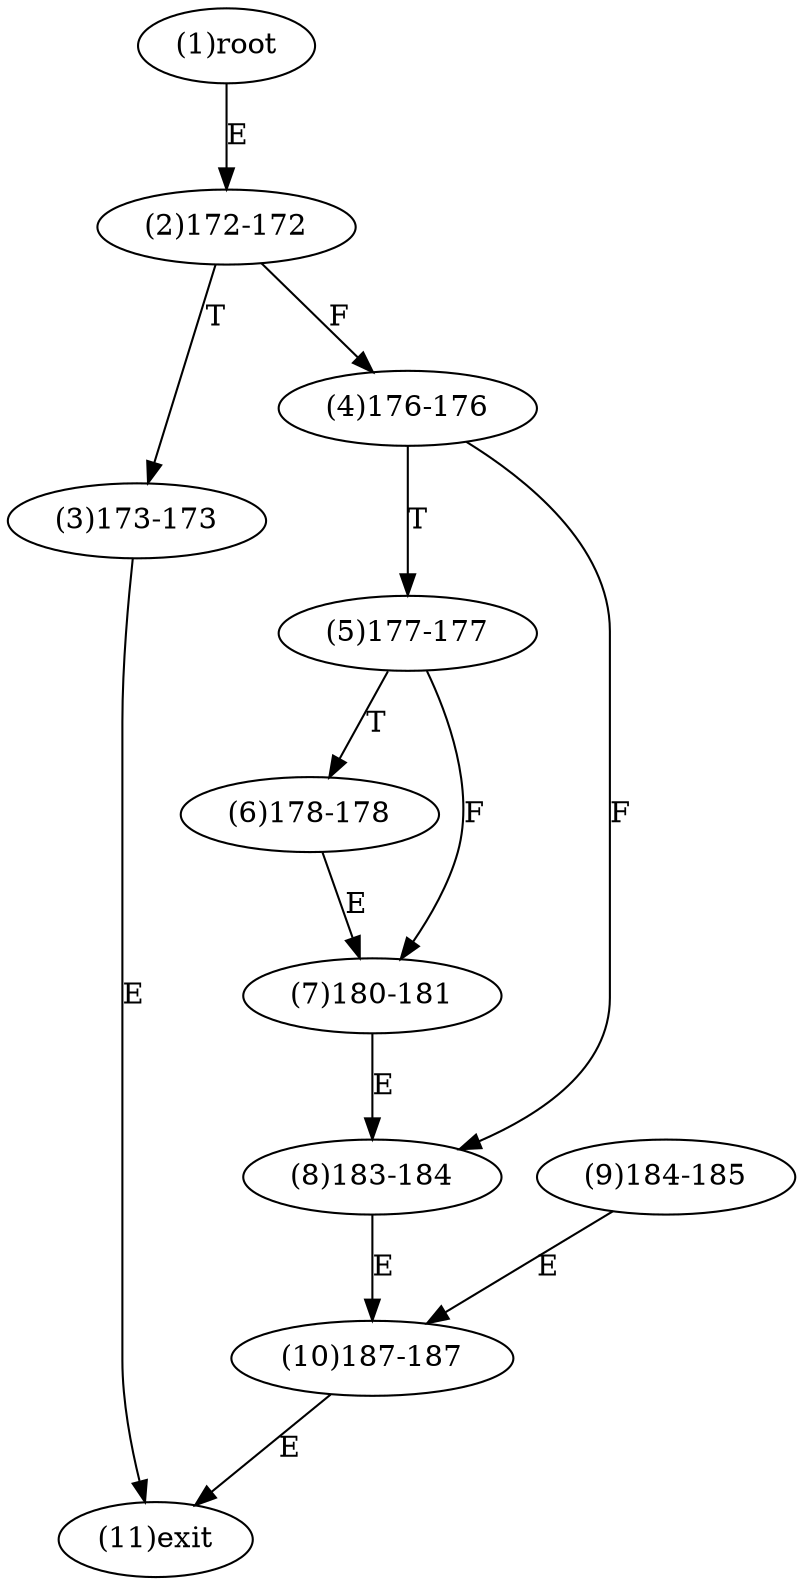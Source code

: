 digraph "" { 
1[ label="(1)root"];
2[ label="(2)172-172"];
3[ label="(3)173-173"];
4[ label="(4)176-176"];
5[ label="(5)177-177"];
6[ label="(6)178-178"];
7[ label="(7)180-181"];
8[ label="(8)183-184"];
9[ label="(9)184-185"];
10[ label="(10)187-187"];
11[ label="(11)exit"];
1->2[ label="E"];
2->4[ label="F"];
2->3[ label="T"];
3->11[ label="E"];
4->8[ label="F"];
4->5[ label="T"];
5->7[ label="F"];
5->6[ label="T"];
6->7[ label="E"];
7->8[ label="E"];
8->10[ label="E"];
9->10[ label="E"];
10->11[ label="E"];
}